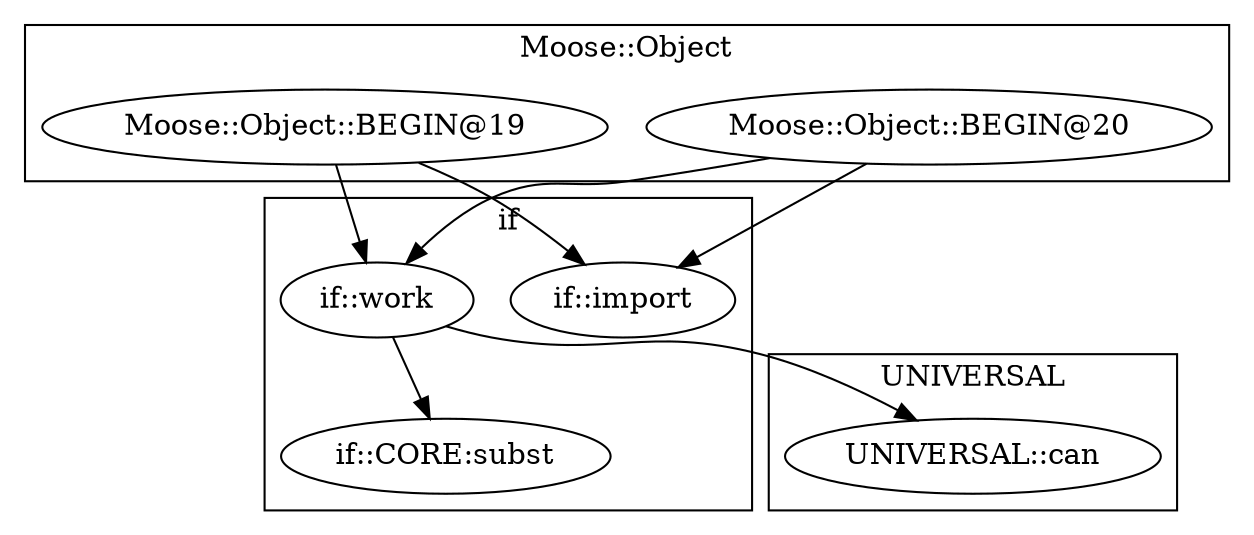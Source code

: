 digraph {
graph [overlap=false]
subgraph cluster_UNIVERSAL {
	label="UNIVERSAL";
	"UNIVERSAL::can";
}
subgraph cluster_Moose_Object {
	label="Moose::Object";
	"Moose::Object::BEGIN@20";
	"Moose::Object::BEGIN@19";
}
subgraph cluster_if {
	label="if";
	"if::CORE:subst";
	"if::import";
	"if::work";
}
"Moose::Object::BEGIN@19" -> "if::work";
"Moose::Object::BEGIN@20" -> "if::work";
"if::work" -> "if::CORE:subst";
"if::work" -> "UNIVERSAL::can";
"Moose::Object::BEGIN@20" -> "if::import";
"Moose::Object::BEGIN@19" -> "if::import";
}
